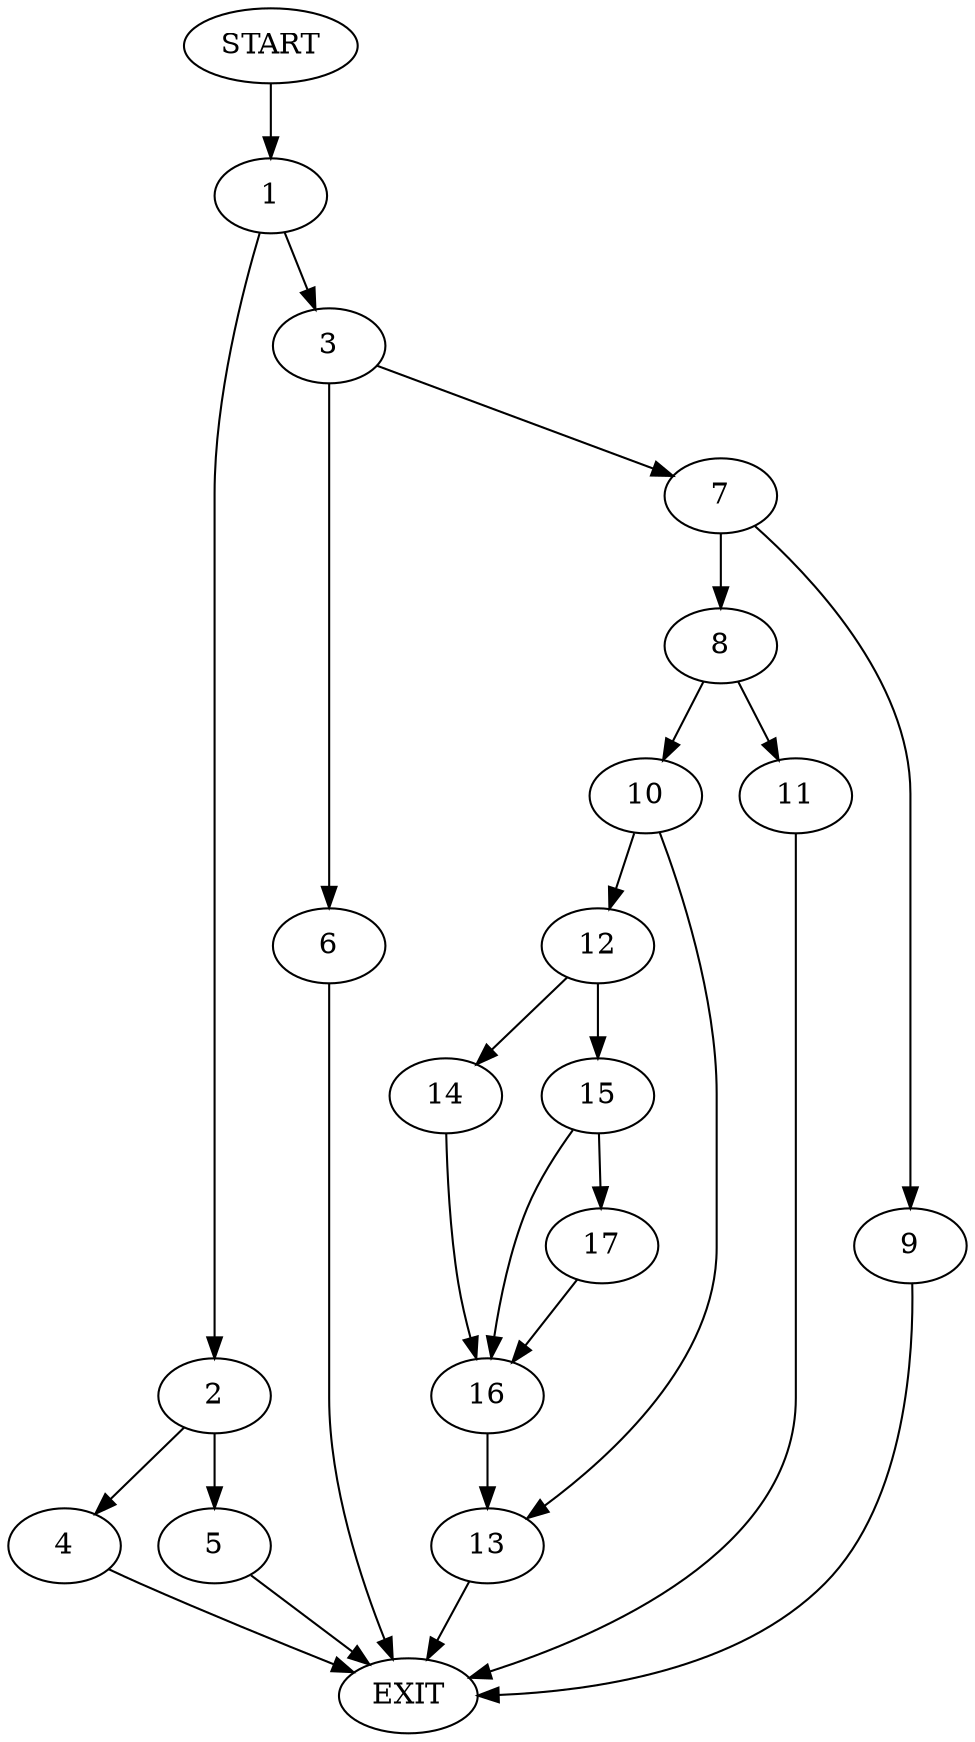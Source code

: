 digraph {
0 [label="START"]
18 [label="EXIT"]
0 -> 1
1 -> 2
1 -> 3
2 -> 4
2 -> 5
3 -> 6
3 -> 7
4 -> 18
5 -> 18
6 -> 18
7 -> 8
7 -> 9
8 -> 10
8 -> 11
9 -> 18
11 -> 18
10 -> 12
10 -> 13
13 -> 18
12 -> 14
12 -> 15
14 -> 16
15 -> 17
15 -> 16
17 -> 16
16 -> 13
}
